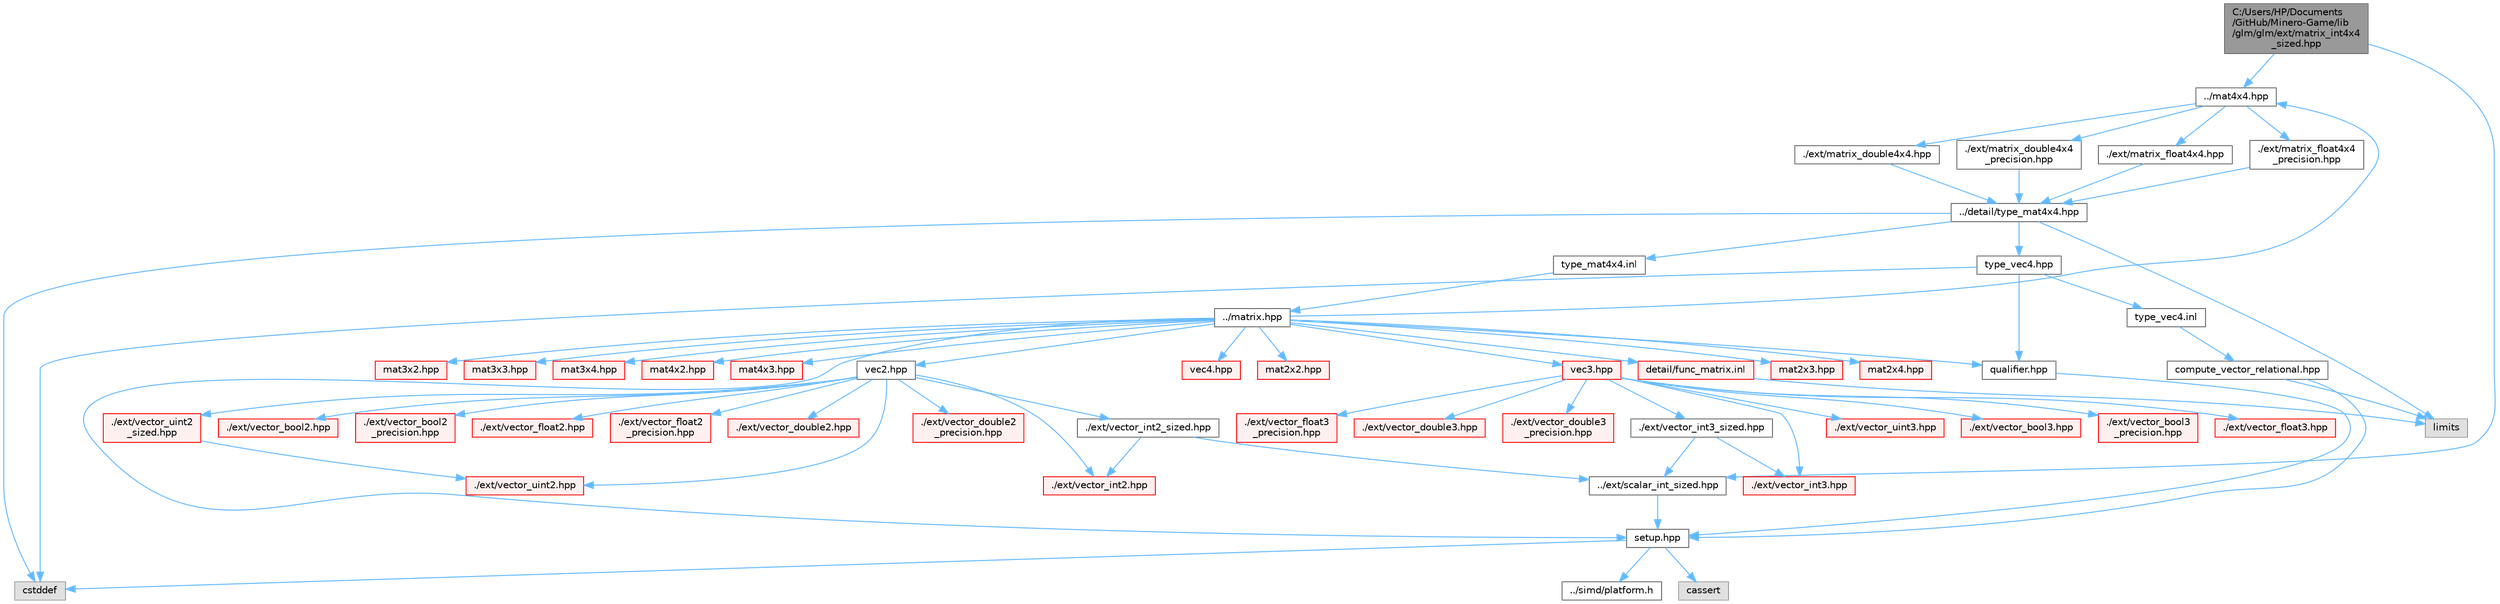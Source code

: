 digraph "C:/Users/HP/Documents/GitHub/Minero-Game/lib/glm/glm/ext/matrix_int4x4_sized.hpp"
{
 // LATEX_PDF_SIZE
  bgcolor="transparent";
  edge [fontname=Helvetica,fontsize=10,labelfontname=Helvetica,labelfontsize=10];
  node [fontname=Helvetica,fontsize=10,shape=box,height=0.2,width=0.4];
  Node1 [id="Node000001",label="C:/Users/HP/Documents\l/GitHub/Minero-Game/lib\l/glm/glm/ext/matrix_int4x4\l_sized.hpp",height=0.2,width=0.4,color="gray40", fillcolor="grey60", style="filled", fontcolor="black",tooltip=" "];
  Node1 -> Node2 [id="edge67_Node000001_Node000002",color="steelblue1",style="solid",tooltip=" "];
  Node2 [id="Node000002",label="../mat4x4.hpp",height=0.2,width=0.4,color="grey40", fillcolor="white", style="filled",URL="$lib_2glm_2glm_2mat4x4_8hpp.html",tooltip=" "];
  Node2 -> Node3 [id="edge68_Node000002_Node000003",color="steelblue1",style="solid",tooltip=" "];
  Node3 [id="Node000003",label="./ext/matrix_double4x4.hpp",height=0.2,width=0.4,color="grey40", fillcolor="white", style="filled",URL="$lib_2glm_2glm_2ext_2matrix__double4x4_8hpp.html",tooltip=" "];
  Node3 -> Node4 [id="edge69_Node000003_Node000004",color="steelblue1",style="solid",tooltip=" "];
  Node4 [id="Node000004",label="../detail/type_mat4x4.hpp",height=0.2,width=0.4,color="grey40", fillcolor="white", style="filled",URL="$lib_2glm_2glm_2detail_2type__mat4x4_8hpp.html",tooltip=" "];
  Node4 -> Node5 [id="edge70_Node000004_Node000005",color="steelblue1",style="solid",tooltip=" "];
  Node5 [id="Node000005",label="type_vec4.hpp",height=0.2,width=0.4,color="grey40", fillcolor="white", style="filled",URL="$lib_2glm_2glm_2detail_2type__vec4_8hpp.html",tooltip=" "];
  Node5 -> Node6 [id="edge71_Node000005_Node000006",color="steelblue1",style="solid",tooltip=" "];
  Node6 [id="Node000006",label="qualifier.hpp",height=0.2,width=0.4,color="grey40", fillcolor="white", style="filled",URL="$lib_2glm_2glm_2detail_2qualifier_8hpp.html",tooltip=" "];
  Node6 -> Node7 [id="edge72_Node000006_Node000007",color="steelblue1",style="solid",tooltip=" "];
  Node7 [id="Node000007",label="setup.hpp",height=0.2,width=0.4,color="grey40", fillcolor="white", style="filled",URL="$lib_2glm_2glm_2detail_2setup_8hpp.html",tooltip=" "];
  Node7 -> Node8 [id="edge73_Node000007_Node000008",color="steelblue1",style="solid",tooltip=" "];
  Node8 [id="Node000008",label="cassert",height=0.2,width=0.4,color="grey60", fillcolor="#E0E0E0", style="filled",tooltip=" "];
  Node7 -> Node9 [id="edge74_Node000007_Node000009",color="steelblue1",style="solid",tooltip=" "];
  Node9 [id="Node000009",label="cstddef",height=0.2,width=0.4,color="grey60", fillcolor="#E0E0E0", style="filled",tooltip=" "];
  Node7 -> Node10 [id="edge75_Node000007_Node000010",color="steelblue1",style="solid",tooltip=" "];
  Node10 [id="Node000010",label="../simd/platform.h",height=0.2,width=0.4,color="grey40", fillcolor="white", style="filled",URL="$lib_2glm_2glm_2simd_2platform_8h.html",tooltip=" "];
  Node5 -> Node9 [id="edge76_Node000005_Node000009",color="steelblue1",style="solid",tooltip=" "];
  Node5 -> Node11 [id="edge77_Node000005_Node000011",color="steelblue1",style="solid",tooltip=" "];
  Node11 [id="Node000011",label="type_vec4.inl",height=0.2,width=0.4,color="grey40", fillcolor="white", style="filled",URL="$lib_2glm_2glm_2detail_2type__vec4_8inl.html",tooltip=" "];
  Node11 -> Node12 [id="edge78_Node000011_Node000012",color="steelblue1",style="solid",tooltip=" "];
  Node12 [id="Node000012",label="compute_vector_relational.hpp",height=0.2,width=0.4,color="grey40", fillcolor="white", style="filled",URL="$lib_2glm_2glm_2detail_2compute__vector__relational_8hpp.html",tooltip=" "];
  Node12 -> Node7 [id="edge79_Node000012_Node000007",color="steelblue1",style="solid",tooltip=" "];
  Node12 -> Node13 [id="edge80_Node000012_Node000013",color="steelblue1",style="solid",tooltip=" "];
  Node13 [id="Node000013",label="limits",height=0.2,width=0.4,color="grey60", fillcolor="#E0E0E0", style="filled",tooltip=" "];
  Node4 -> Node13 [id="edge81_Node000004_Node000013",color="steelblue1",style="solid",tooltip=" "];
  Node4 -> Node9 [id="edge82_Node000004_Node000009",color="steelblue1",style="solid",tooltip=" "];
  Node4 -> Node14 [id="edge83_Node000004_Node000014",color="steelblue1",style="solid",tooltip=" "];
  Node14 [id="Node000014",label="type_mat4x4.inl",height=0.2,width=0.4,color="grey40", fillcolor="white", style="filled",URL="$lib_2glm_2glm_2detail_2type__mat4x4_8inl.html",tooltip=" "];
  Node14 -> Node15 [id="edge84_Node000014_Node000015",color="steelblue1",style="solid",tooltip=" "];
  Node15 [id="Node000015",label="../matrix.hpp",height=0.2,width=0.4,color="grey40", fillcolor="white", style="filled",URL="$lib_2glm_2glm_2matrix_8hpp.html",tooltip=" "];
  Node15 -> Node6 [id="edge85_Node000015_Node000006",color="steelblue1",style="solid",tooltip=" "];
  Node15 -> Node7 [id="edge86_Node000015_Node000007",color="steelblue1",style="solid",tooltip=" "];
  Node15 -> Node16 [id="edge87_Node000015_Node000016",color="steelblue1",style="solid",tooltip=" "];
  Node16 [id="Node000016",label="vec2.hpp",height=0.2,width=0.4,color="grey40", fillcolor="white", style="filled",URL="$lib_2glm_2glm_2vec2_8hpp.html",tooltip=" "];
  Node16 -> Node17 [id="edge88_Node000016_Node000017",color="steelblue1",style="solid",tooltip=" "];
  Node17 [id="Node000017",label="./ext/vector_bool2.hpp",height=0.2,width=0.4,color="red", fillcolor="#FFF0F0", style="filled",URL="$lib_2glm_2glm_2ext_2vector__bool2_8hpp.html",tooltip=" "];
  Node16 -> Node20 [id="edge89_Node000016_Node000020",color="steelblue1",style="solid",tooltip=" "];
  Node20 [id="Node000020",label="./ext/vector_bool2\l_precision.hpp",height=0.2,width=0.4,color="red", fillcolor="#FFF0F0", style="filled",URL="$lib_2glm_2glm_2ext_2vector__bool2__precision_8hpp.html",tooltip=" "];
  Node16 -> Node21 [id="edge90_Node000016_Node000021",color="steelblue1",style="solid",tooltip=" "];
  Node21 [id="Node000021",label="./ext/vector_float2.hpp",height=0.2,width=0.4,color="red", fillcolor="#FFF0F0", style="filled",URL="$lib_2glm_2glm_2ext_2vector__float2_8hpp.html",tooltip=" "];
  Node16 -> Node22 [id="edge91_Node000016_Node000022",color="steelblue1",style="solid",tooltip=" "];
  Node22 [id="Node000022",label="./ext/vector_float2\l_precision.hpp",height=0.2,width=0.4,color="red", fillcolor="#FFF0F0", style="filled",URL="$lib_2glm_2glm_2ext_2vector__float2__precision_8hpp.html",tooltip=" "];
  Node16 -> Node23 [id="edge92_Node000016_Node000023",color="steelblue1",style="solid",tooltip=" "];
  Node23 [id="Node000023",label="./ext/vector_double2.hpp",height=0.2,width=0.4,color="red", fillcolor="#FFF0F0", style="filled",URL="$lib_2glm_2glm_2ext_2vector__double2_8hpp.html",tooltip=" "];
  Node16 -> Node24 [id="edge93_Node000016_Node000024",color="steelblue1",style="solid",tooltip=" "];
  Node24 [id="Node000024",label="./ext/vector_double2\l_precision.hpp",height=0.2,width=0.4,color="red", fillcolor="#FFF0F0", style="filled",URL="$lib_2glm_2glm_2ext_2vector__double2__precision_8hpp.html",tooltip=" "];
  Node16 -> Node25 [id="edge94_Node000016_Node000025",color="steelblue1",style="solid",tooltip=" "];
  Node25 [id="Node000025",label="./ext/vector_int2.hpp",height=0.2,width=0.4,color="red", fillcolor="#FFF0F0", style="filled",URL="$lib_2glm_2glm_2ext_2vector__int2_8hpp.html",tooltip=" "];
  Node16 -> Node26 [id="edge95_Node000016_Node000026",color="steelblue1",style="solid",tooltip=" "];
  Node26 [id="Node000026",label="./ext/vector_int2_sized.hpp",height=0.2,width=0.4,color="grey40", fillcolor="white", style="filled",URL="$lib_2glm_2glm_2ext_2vector__int2__sized_8hpp.html",tooltip=" "];
  Node26 -> Node25 [id="edge96_Node000026_Node000025",color="steelblue1",style="solid",tooltip=" "];
  Node26 -> Node27 [id="edge97_Node000026_Node000027",color="steelblue1",style="solid",tooltip=" "];
  Node27 [id="Node000027",label="../ext/scalar_int_sized.hpp",height=0.2,width=0.4,color="grey40", fillcolor="white", style="filled",URL="$lib_2glm_2glm_2ext_2scalar__int__sized_8hpp.html",tooltip=" "];
  Node27 -> Node7 [id="edge98_Node000027_Node000007",color="steelblue1",style="solid",tooltip=" "];
  Node16 -> Node28 [id="edge99_Node000016_Node000028",color="steelblue1",style="solid",tooltip=" "];
  Node28 [id="Node000028",label="./ext/vector_uint2.hpp",height=0.2,width=0.4,color="red", fillcolor="#FFF0F0", style="filled",URL="$lib_2glm_2glm_2ext_2vector__uint2_8hpp.html",tooltip=" "];
  Node16 -> Node29 [id="edge100_Node000016_Node000029",color="steelblue1",style="solid",tooltip=" "];
  Node29 [id="Node000029",label="./ext/vector_uint2\l_sized.hpp",height=0.2,width=0.4,color="red", fillcolor="#FFF0F0", style="filled",URL="$lib_2glm_2glm_2ext_2vector__uint2__sized_8hpp.html",tooltip=" "];
  Node29 -> Node28 [id="edge101_Node000029_Node000028",color="steelblue1",style="solid",tooltip=" "];
  Node15 -> Node31 [id="edge102_Node000015_Node000031",color="steelblue1",style="solid",tooltip=" "];
  Node31 [id="Node000031",label="vec3.hpp",height=0.2,width=0.4,color="red", fillcolor="#FFF0F0", style="filled",URL="$lib_2glm_2glm_2vec3_8hpp.html",tooltip=" "];
  Node31 -> Node32 [id="edge103_Node000031_Node000032",color="steelblue1",style="solid",tooltip=" "];
  Node32 [id="Node000032",label="./ext/vector_bool3.hpp",height=0.2,width=0.4,color="red", fillcolor="#FFF0F0", style="filled",URL="$lib_2glm_2glm_2ext_2vector__bool3_8hpp.html",tooltip=" "];
  Node31 -> Node35 [id="edge104_Node000031_Node000035",color="steelblue1",style="solid",tooltip=" "];
  Node35 [id="Node000035",label="./ext/vector_bool3\l_precision.hpp",height=0.2,width=0.4,color="red", fillcolor="#FFF0F0", style="filled",URL="$lib_2glm_2glm_2ext_2vector__bool3__precision_8hpp.html",tooltip=" "];
  Node31 -> Node36 [id="edge105_Node000031_Node000036",color="steelblue1",style="solid",tooltip=" "];
  Node36 [id="Node000036",label="./ext/vector_float3.hpp",height=0.2,width=0.4,color="red", fillcolor="#FFF0F0", style="filled",URL="$lib_2glm_2glm_2ext_2vector__float3_8hpp.html",tooltip=" "];
  Node31 -> Node37 [id="edge106_Node000031_Node000037",color="steelblue1",style="solid",tooltip=" "];
  Node37 [id="Node000037",label="./ext/vector_float3\l_precision.hpp",height=0.2,width=0.4,color="red", fillcolor="#FFF0F0", style="filled",URL="$lib_2glm_2glm_2ext_2vector__float3__precision_8hpp.html",tooltip=" "];
  Node31 -> Node38 [id="edge107_Node000031_Node000038",color="steelblue1",style="solid",tooltip=" "];
  Node38 [id="Node000038",label="./ext/vector_double3.hpp",height=0.2,width=0.4,color="red", fillcolor="#FFF0F0", style="filled",URL="$lib_2glm_2glm_2ext_2vector__double3_8hpp.html",tooltip=" "];
  Node31 -> Node39 [id="edge108_Node000031_Node000039",color="steelblue1",style="solid",tooltip=" "];
  Node39 [id="Node000039",label="./ext/vector_double3\l_precision.hpp",height=0.2,width=0.4,color="red", fillcolor="#FFF0F0", style="filled",URL="$lib_2glm_2glm_2ext_2vector__double3__precision_8hpp.html",tooltip=" "];
  Node31 -> Node40 [id="edge109_Node000031_Node000040",color="steelblue1",style="solid",tooltip=" "];
  Node40 [id="Node000040",label="./ext/vector_int3.hpp",height=0.2,width=0.4,color="red", fillcolor="#FFF0F0", style="filled",URL="$lib_2glm_2glm_2ext_2vector__int3_8hpp.html",tooltip=" "];
  Node31 -> Node41 [id="edge110_Node000031_Node000041",color="steelblue1",style="solid",tooltip=" "];
  Node41 [id="Node000041",label="./ext/vector_int3_sized.hpp",height=0.2,width=0.4,color="grey40", fillcolor="white", style="filled",URL="$lib_2glm_2glm_2ext_2vector__int3__sized_8hpp.html",tooltip=" "];
  Node41 -> Node40 [id="edge111_Node000041_Node000040",color="steelblue1",style="solid",tooltip=" "];
  Node41 -> Node27 [id="edge112_Node000041_Node000027",color="steelblue1",style="solid",tooltip=" "];
  Node31 -> Node42 [id="edge113_Node000031_Node000042",color="steelblue1",style="solid",tooltip=" "];
  Node42 [id="Node000042",label="./ext/vector_uint3.hpp",height=0.2,width=0.4,color="red", fillcolor="#FFF0F0", style="filled",URL="$lib_2glm_2glm_2ext_2vector__uint3_8hpp.html",tooltip=" "];
  Node15 -> Node44 [id="edge114_Node000015_Node000044",color="steelblue1",style="solid",tooltip=" "];
  Node44 [id="Node000044",label="vec4.hpp",height=0.2,width=0.4,color="red", fillcolor="#FFF0F0", style="filled",URL="$lib_2glm_2glm_2vec4_8hpp.html",tooltip=" "];
  Node15 -> Node55 [id="edge115_Node000015_Node000055",color="steelblue1",style="solid",tooltip=" "];
  Node55 [id="Node000055",label="mat2x2.hpp",height=0.2,width=0.4,color="red", fillcolor="#FFF0F0", style="filled",URL="$lib_2glm_2glm_2mat2x2_8hpp.html",tooltip=" "];
  Node15 -> Node62 [id="edge116_Node000015_Node000062",color="steelblue1",style="solid",tooltip=" "];
  Node62 [id="Node000062",label="mat2x3.hpp",height=0.2,width=0.4,color="red", fillcolor="#FFF0F0", style="filled",URL="$lib_2glm_2glm_2mat2x3_8hpp.html",tooltip=" "];
  Node15 -> Node69 [id="edge117_Node000015_Node000069",color="steelblue1",style="solid",tooltip=" "];
  Node69 [id="Node000069",label="mat2x4.hpp",height=0.2,width=0.4,color="red", fillcolor="#FFF0F0", style="filled",URL="$lib_2glm_2glm_2mat2x4_8hpp.html",tooltip=" "];
  Node15 -> Node76 [id="edge118_Node000015_Node000076",color="steelblue1",style="solid",tooltip=" "];
  Node76 [id="Node000076",label="mat3x2.hpp",height=0.2,width=0.4,color="red", fillcolor="#FFF0F0", style="filled",URL="$lib_2glm_2glm_2mat3x2_8hpp.html",tooltip=" "];
  Node15 -> Node83 [id="edge119_Node000015_Node000083",color="steelblue1",style="solid",tooltip=" "];
  Node83 [id="Node000083",label="mat3x3.hpp",height=0.2,width=0.4,color="red", fillcolor="#FFF0F0", style="filled",URL="$lib_2glm_2glm_2mat3x3_8hpp.html",tooltip=" "];
  Node15 -> Node90 [id="edge120_Node000015_Node000090",color="steelblue1",style="solid",tooltip=" "];
  Node90 [id="Node000090",label="mat3x4.hpp",height=0.2,width=0.4,color="red", fillcolor="#FFF0F0", style="filled",URL="$lib_2glm_2glm_2mat3x4_8hpp.html",tooltip=" "];
  Node15 -> Node97 [id="edge121_Node000015_Node000097",color="steelblue1",style="solid",tooltip=" "];
  Node97 [id="Node000097",label="mat4x2.hpp",height=0.2,width=0.4,color="red", fillcolor="#FFF0F0", style="filled",URL="$lib_2glm_2glm_2mat4x2_8hpp.html",tooltip=" "];
  Node15 -> Node104 [id="edge122_Node000015_Node000104",color="steelblue1",style="solid",tooltip=" "];
  Node104 [id="Node000104",label="mat4x3.hpp",height=0.2,width=0.4,color="red", fillcolor="#FFF0F0", style="filled",URL="$lib_2glm_2glm_2mat4x3_8hpp.html",tooltip=" "];
  Node15 -> Node2 [id="edge123_Node000015_Node000002",color="steelblue1",style="solid",tooltip=" "];
  Node15 -> Node111 [id="edge124_Node000015_Node000111",color="steelblue1",style="solid",tooltip=" "];
  Node111 [id="Node000111",label="detail/func_matrix.inl",height=0.2,width=0.4,color="red", fillcolor="#FFF0F0", style="filled",URL="$lib_2glm_2glm_2detail_2func__matrix_8inl.html",tooltip=" "];
  Node111 -> Node13 [id="edge125_Node000111_Node000013",color="steelblue1",style="solid",tooltip=" "];
  Node2 -> Node127 [id="edge126_Node000002_Node000127",color="steelblue1",style="solid",tooltip=" "];
  Node127 [id="Node000127",label="./ext/matrix_double4x4\l_precision.hpp",height=0.2,width=0.4,color="grey40", fillcolor="white", style="filled",URL="$lib_2glm_2glm_2ext_2matrix__double4x4__precision_8hpp.html",tooltip=" "];
  Node127 -> Node4 [id="edge127_Node000127_Node000004",color="steelblue1",style="solid",tooltip=" "];
  Node2 -> Node128 [id="edge128_Node000002_Node000128",color="steelblue1",style="solid",tooltip=" "];
  Node128 [id="Node000128",label="./ext/matrix_float4x4.hpp",height=0.2,width=0.4,color="grey40", fillcolor="white", style="filled",URL="$lib_2glm_2glm_2ext_2matrix__float4x4_8hpp.html",tooltip=" "];
  Node128 -> Node4 [id="edge129_Node000128_Node000004",color="steelblue1",style="solid",tooltip=" "];
  Node2 -> Node129 [id="edge130_Node000002_Node000129",color="steelblue1",style="solid",tooltip=" "];
  Node129 [id="Node000129",label="./ext/matrix_float4x4\l_precision.hpp",height=0.2,width=0.4,color="grey40", fillcolor="white", style="filled",URL="$lib_2glm_2glm_2ext_2matrix__float4x4__precision_8hpp.html",tooltip=" "];
  Node129 -> Node4 [id="edge131_Node000129_Node000004",color="steelblue1",style="solid",tooltip=" "];
  Node1 -> Node27 [id="edge132_Node000001_Node000027",color="steelblue1",style="solid",tooltip=" "];
}
